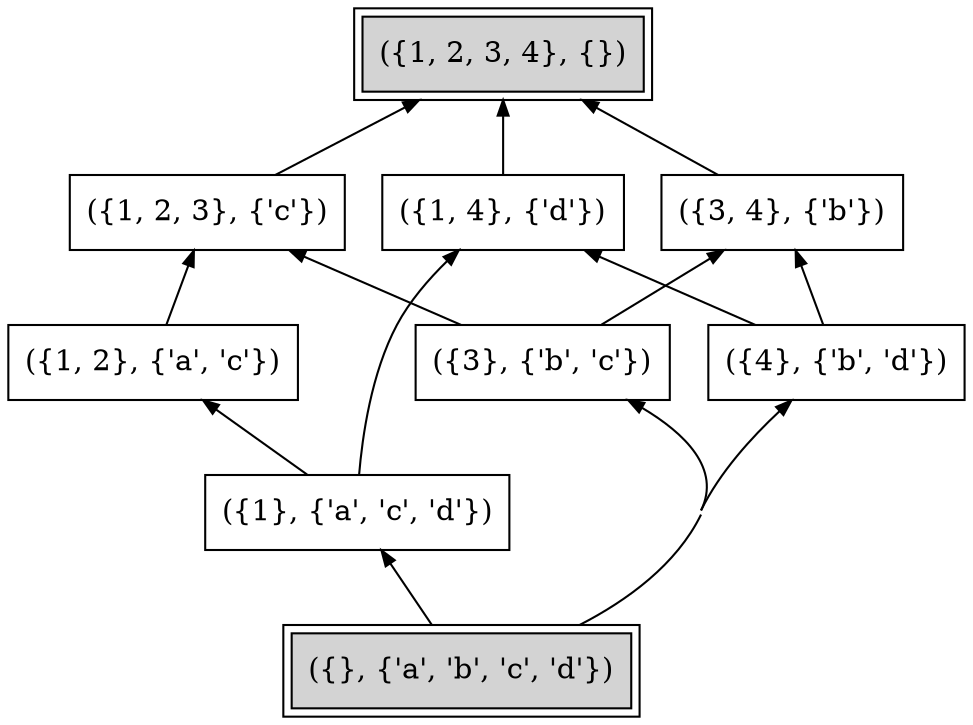 digraph lattice
{
   // top to bottom
rankdir=TB;
concentrate=true;
edge [dir=back, arrowsize=0.75, color=black];
// top and bottom concepts
node [shape=box, peripheries=2, style=filled];
9 1
// inner concepts
node [shape=box, peripheries=1, color=black, style=solid];
// all concepts
9 [label="({1, 2, 3, 4}, {})"];
8 [label="({1, 2, 3}, {'c'})"];
7 [label="({1, 2}, {'a', 'c'})"];
6 [label="({1, 4}, {'d'})"];
5 [label="({1}, {'a', 'c', 'd'})"];
4 [label="({3, 4}, {'b'})"];
3 [label="({3}, {'b', 'c'})"];
2 [label="({4}, {'b', 'd'})"];
1 [label="({}, {'a', 'b', 'c', 'd'})"];
// links between the concepts
9 -> 8;
8 -> 7;
9 -> 6;
6 -> 5;
7 -> 5;
9 -> 4;
4 -> 3;
8 -> 3;
4 -> 2;
6 -> 2;
2 -> 1;
3 -> 1;
5 -> 1;
}
